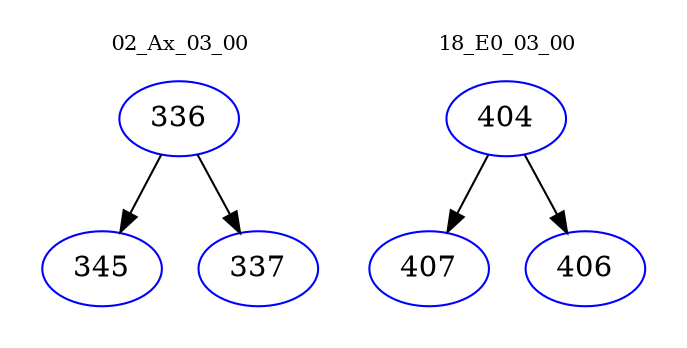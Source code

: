 digraph{
subgraph cluster_0 {
color = white
label = "02_Ax_03_00";
fontsize=10;
T0_336 [label="336", color="blue"]
T0_336 -> T0_345 [color="black"]
T0_345 [label="345", color="blue"]
T0_336 -> T0_337 [color="black"]
T0_337 [label="337", color="blue"]
}
subgraph cluster_1 {
color = white
label = "18_E0_03_00";
fontsize=10;
T1_404 [label="404", color="blue"]
T1_404 -> T1_407 [color="black"]
T1_407 [label="407", color="blue"]
T1_404 -> T1_406 [color="black"]
T1_406 [label="406", color="blue"]
}
}

